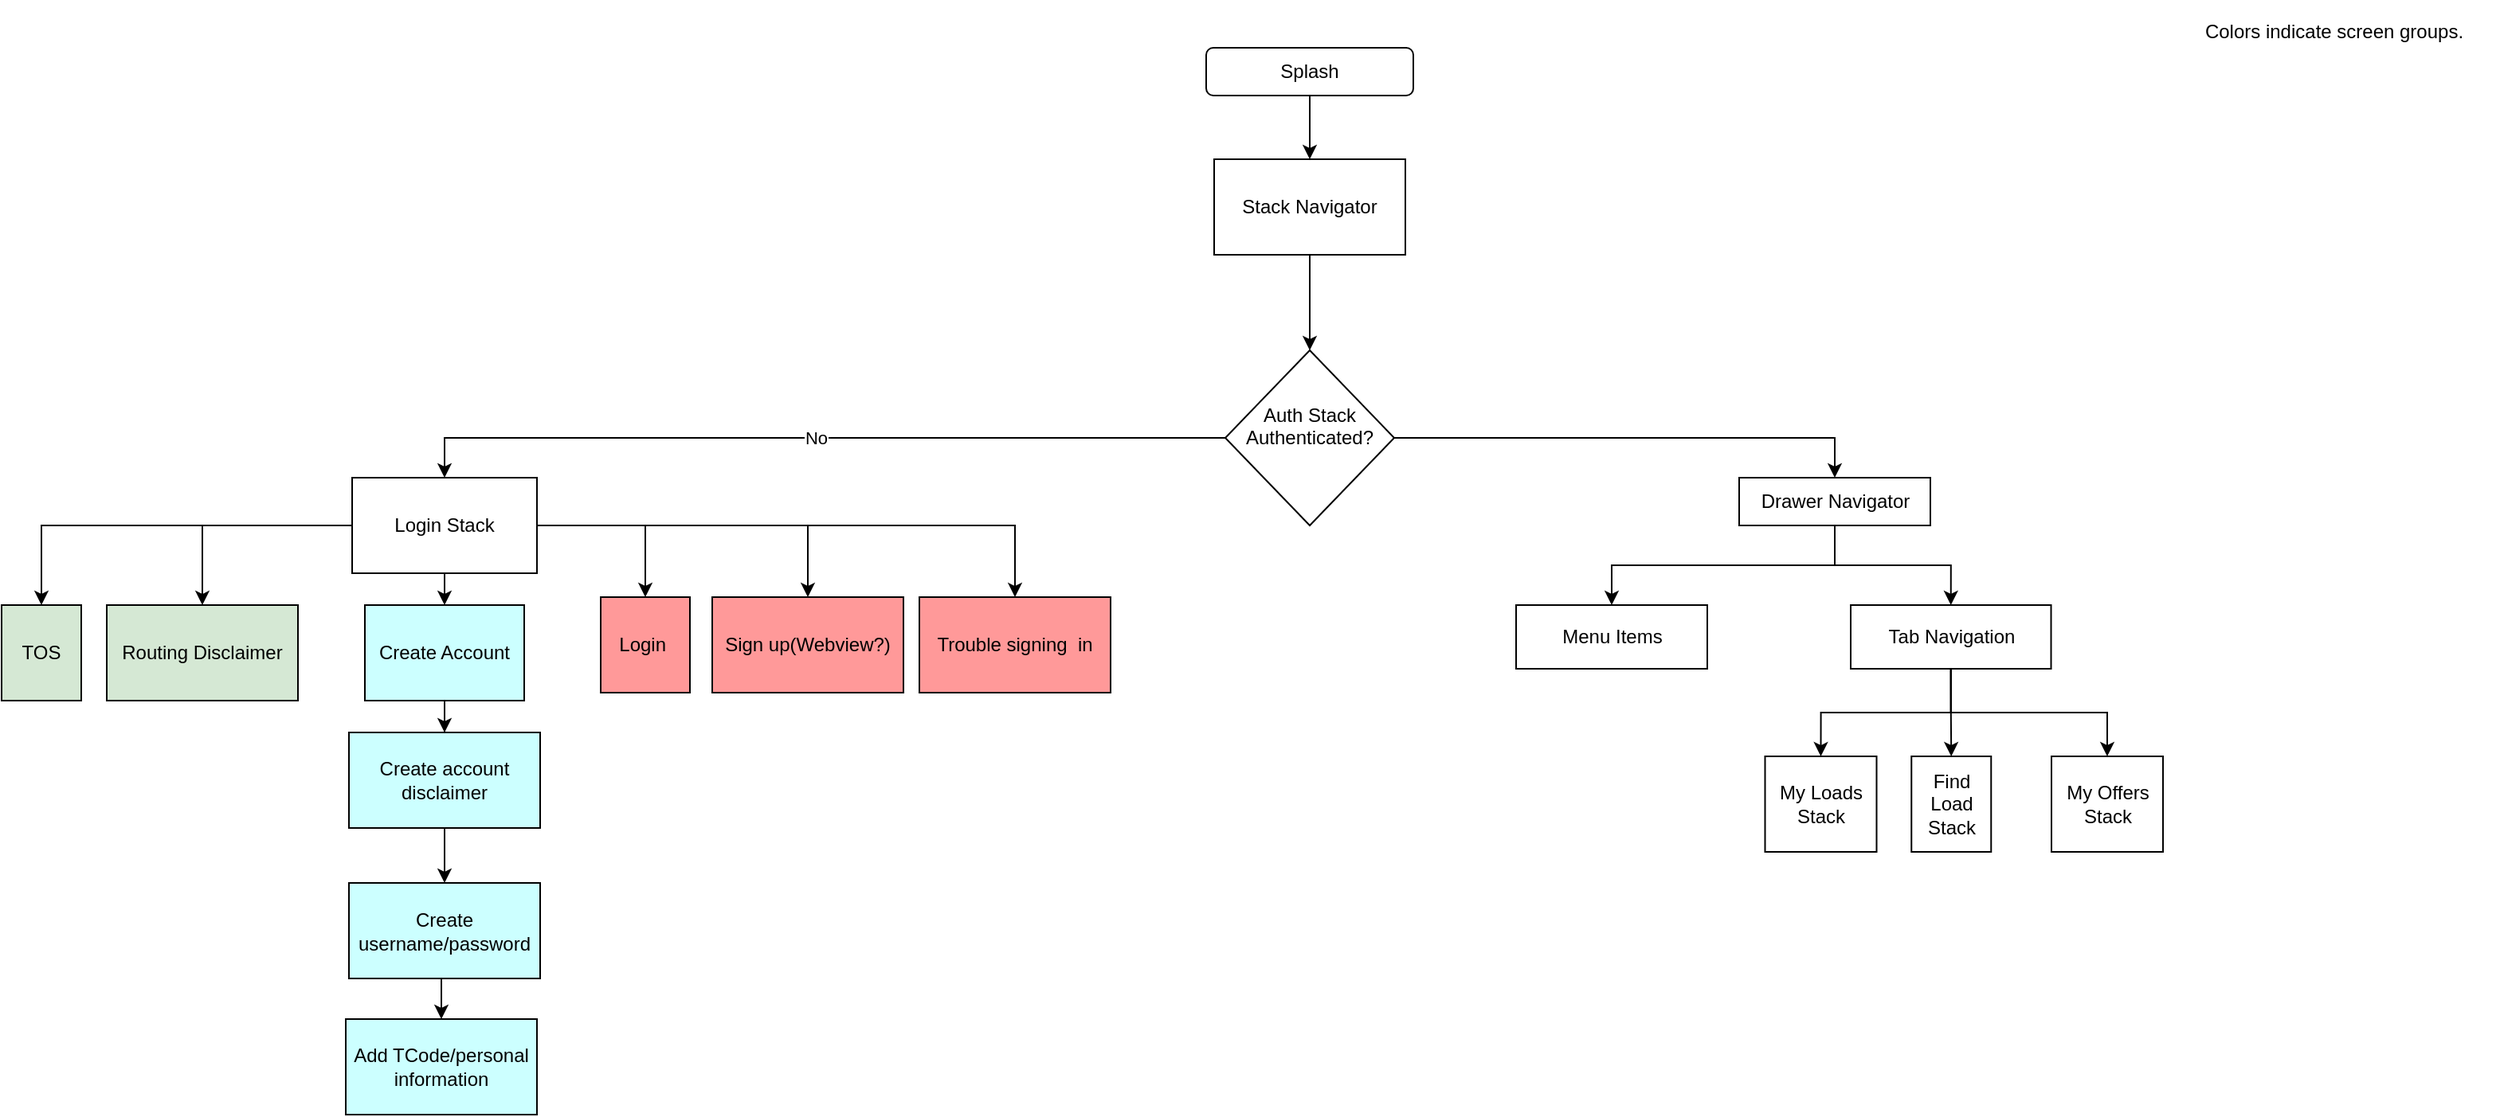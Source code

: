 <mxfile version="20.2.2" type="github">
  <diagram id="C5RBs43oDa-KdzZeNtuy" name="Page-1">
    <mxGraphModel dx="2123" dy="727" grid="1" gridSize="10" guides="1" tooltips="1" connect="1" arrows="1" fold="1" page="1" pageScale="1" pageWidth="827" pageHeight="1169" math="0" shadow="0">
      <root>
        <mxCell id="WIyWlLk6GJQsqaUBKTNV-0" />
        <mxCell id="WIyWlLk6GJQsqaUBKTNV-1" parent="WIyWlLk6GJQsqaUBKTNV-0" />
        <mxCell id="J1l45sssmJnW3tVVoCgh-16" style="edgeStyle=orthogonalEdgeStyle;rounded=0;orthogonalLoop=1;jettySize=auto;html=1;exitX=0.5;exitY=1;exitDx=0;exitDy=0;" parent="WIyWlLk6GJQsqaUBKTNV-1" source="J1l45sssmJnW3tVVoCgh-11" target="J1l45sssmJnW3tVVoCgh-15" edge="1">
          <mxGeometry relative="1" as="geometry" />
        </mxCell>
        <mxCell id="J1l45sssmJnW3tVVoCgh-11" value="Stack Navigator" style="whiteSpace=wrap;html=1;" parent="WIyWlLk6GJQsqaUBKTNV-1" vertex="1">
          <mxGeometry x="21" y="100" width="120" height="60" as="geometry" />
        </mxCell>
        <mxCell id="J1l45sssmJnW3tVVoCgh-14" style="edgeStyle=orthogonalEdgeStyle;rounded=0;orthogonalLoop=1;jettySize=auto;html=1;exitX=0.5;exitY=1;exitDx=0;exitDy=0;" parent="WIyWlLk6GJQsqaUBKTNV-1" source="J1l45sssmJnW3tVVoCgh-13" target="J1l45sssmJnW3tVVoCgh-11" edge="1">
          <mxGeometry relative="1" as="geometry" />
        </mxCell>
        <mxCell id="J1l45sssmJnW3tVVoCgh-13" value="Splash" style="rounded=1;whiteSpace=wrap;html=1;" parent="WIyWlLk6GJQsqaUBKTNV-1" vertex="1">
          <mxGeometry x="16" y="30" width="130" height="30" as="geometry" />
        </mxCell>
        <mxCell id="B7kUuREJTgGgoWbfZLAL-65" value="No" style="edgeStyle=orthogonalEdgeStyle;rounded=0;orthogonalLoop=1;jettySize=auto;html=1;exitX=0;exitY=0.5;exitDx=0;exitDy=0;entryX=0.5;entryY=0;entryDx=0;entryDy=0;fontColor=#000000;strokeColor=#000;" edge="1" parent="WIyWlLk6GJQsqaUBKTNV-1" source="J1l45sssmJnW3tVVoCgh-15" target="J1l45sssmJnW3tVVoCgh-34">
          <mxGeometry relative="1" as="geometry" />
        </mxCell>
        <mxCell id="B7kUuREJTgGgoWbfZLAL-66" style="edgeStyle=orthogonalEdgeStyle;rounded=0;orthogonalLoop=1;jettySize=auto;html=1;entryX=0.5;entryY=0;entryDx=0;entryDy=0;fontColor=#000000;strokeColor=#000;" edge="1" parent="WIyWlLk6GJQsqaUBKTNV-1" source="J1l45sssmJnW3tVVoCgh-15" target="J1l45sssmJnW3tVVoCgh-19">
          <mxGeometry relative="1" as="geometry" />
        </mxCell>
        <mxCell id="J1l45sssmJnW3tVVoCgh-15" value="Auth Stack&lt;br&gt;Authenticated?&lt;br&gt;&amp;nbsp;" style="rhombus;whiteSpace=wrap;html=1;" parent="WIyWlLk6GJQsqaUBKTNV-1" vertex="1">
          <mxGeometry x="28" y="220" width="106" height="110" as="geometry" />
        </mxCell>
        <mxCell id="B7kUuREJTgGgoWbfZLAL-54" style="edgeStyle=orthogonalEdgeStyle;rounded=0;orthogonalLoop=1;jettySize=auto;html=1;exitX=0.5;exitY=1;exitDx=0;exitDy=0;entryX=0.5;entryY=0;entryDx=0;entryDy=0;fontColor=#000000;strokeColor=#000;" edge="1" parent="WIyWlLk6GJQsqaUBKTNV-1" source="J1l45sssmJnW3tVVoCgh-19" target="J1l45sssmJnW3tVVoCgh-23">
          <mxGeometry relative="1" as="geometry" />
        </mxCell>
        <mxCell id="B7kUuREJTgGgoWbfZLAL-55" style="edgeStyle=orthogonalEdgeStyle;rounded=0;orthogonalLoop=1;jettySize=auto;html=1;exitX=0.5;exitY=1;exitDx=0;exitDy=0;entryX=0.5;entryY=0;entryDx=0;entryDy=0;fontColor=#000000;strokeColor=#000;" edge="1" parent="WIyWlLk6GJQsqaUBKTNV-1" source="J1l45sssmJnW3tVVoCgh-19" target="J1l45sssmJnW3tVVoCgh-33">
          <mxGeometry relative="1" as="geometry" />
        </mxCell>
        <mxCell id="J1l45sssmJnW3tVVoCgh-19" value="Drawer Navigator" style="rounded=0;whiteSpace=wrap;html=1;" parent="WIyWlLk6GJQsqaUBKTNV-1" vertex="1">
          <mxGeometry x="350.5" y="300" width="120" height="30" as="geometry" />
        </mxCell>
        <mxCell id="J1l45sssmJnW3tVVoCgh-25" style="edgeStyle=orthogonalEdgeStyle;rounded=0;orthogonalLoop=1;jettySize=auto;html=1;exitX=0.5;exitY=1;exitDx=0;exitDy=0;entryX=0.5;entryY=0;entryDx=0;entryDy=0;" parent="WIyWlLk6GJQsqaUBKTNV-1" source="J1l45sssmJnW3tVVoCgh-23" target="J1l45sssmJnW3tVVoCgh-29" edge="1">
          <mxGeometry relative="1" as="geometry">
            <mxPoint x="498.5" y="540" as="targetPoint" />
          </mxGeometry>
        </mxCell>
        <mxCell id="B7kUuREJTgGgoWbfZLAL-52" style="edgeStyle=orthogonalEdgeStyle;rounded=0;orthogonalLoop=1;jettySize=auto;html=1;exitX=0.5;exitY=1;exitDx=0;exitDy=0;entryX=0.5;entryY=0;entryDx=0;entryDy=0;fontColor=#000000;strokeColor=#000;" edge="1" parent="WIyWlLk6GJQsqaUBKTNV-1" source="J1l45sssmJnW3tVVoCgh-23" target="J1l45sssmJnW3tVVoCgh-28">
          <mxGeometry relative="1" as="geometry" />
        </mxCell>
        <mxCell id="B7kUuREJTgGgoWbfZLAL-53" style="edgeStyle=orthogonalEdgeStyle;rounded=0;orthogonalLoop=1;jettySize=auto;html=1;exitX=0.5;exitY=1;exitDx=0;exitDy=0;fontColor=#000000;strokeColor=#000;" edge="1" parent="WIyWlLk6GJQsqaUBKTNV-1" source="J1l45sssmJnW3tVVoCgh-23" target="J1l45sssmJnW3tVVoCgh-30">
          <mxGeometry relative="1" as="geometry" />
        </mxCell>
        <mxCell id="J1l45sssmJnW3tVVoCgh-23" value="Tab Navigation" style="rounded=0;whiteSpace=wrap;html=1;" parent="WIyWlLk6GJQsqaUBKTNV-1" vertex="1">
          <mxGeometry x="420.5" y="380" width="125.75" height="40" as="geometry" />
        </mxCell>
        <mxCell id="J1l45sssmJnW3tVVoCgh-28" value="My Loads Stack" style="rounded=0;whiteSpace=wrap;html=1;" parent="WIyWlLk6GJQsqaUBKTNV-1" vertex="1">
          <mxGeometry x="366.75" y="475" width="70" height="60" as="geometry" />
        </mxCell>
        <mxCell id="J1l45sssmJnW3tVVoCgh-29" value="Find Load Stack" style="rounded=0;whiteSpace=wrap;html=1;" parent="WIyWlLk6GJQsqaUBKTNV-1" vertex="1">
          <mxGeometry x="458.63" y="475" width="50" height="60" as="geometry" />
        </mxCell>
        <mxCell id="J1l45sssmJnW3tVVoCgh-30" value="My Offers Stack" style="rounded=0;whiteSpace=wrap;html=1;" parent="WIyWlLk6GJQsqaUBKTNV-1" vertex="1">
          <mxGeometry x="546.5" y="475" width="70" height="60" as="geometry" />
        </mxCell>
        <mxCell id="J1l45sssmJnW3tVVoCgh-33" value="Menu Items" style="rounded=0;whiteSpace=wrap;html=1;" parent="WIyWlLk6GJQsqaUBKTNV-1" vertex="1">
          <mxGeometry x="210.5" y="380" width="120" height="40" as="geometry" />
        </mxCell>
        <mxCell id="B7kUuREJTgGgoWbfZLAL-41" style="edgeStyle=orthogonalEdgeStyle;rounded=0;orthogonalLoop=1;jettySize=auto;html=1;exitX=0.5;exitY=1;exitDx=0;exitDy=0;entryX=0.5;entryY=0;entryDx=0;entryDy=0;strokeColor=#000;" edge="1" parent="WIyWlLk6GJQsqaUBKTNV-1" source="J1l45sssmJnW3tVVoCgh-34" target="B7kUuREJTgGgoWbfZLAL-33">
          <mxGeometry relative="1" as="geometry" />
        </mxCell>
        <mxCell id="B7kUuREJTgGgoWbfZLAL-46" style="edgeStyle=orthogonalEdgeStyle;rounded=0;orthogonalLoop=1;jettySize=auto;html=1;exitX=1;exitY=0.5;exitDx=0;exitDy=0;entryX=0.5;entryY=0;entryDx=0;entryDy=0;strokeColor=#000;" edge="1" parent="WIyWlLk6GJQsqaUBKTNV-1" source="J1l45sssmJnW3tVVoCgh-34" target="J1l45sssmJnW3tVVoCgh-40">
          <mxGeometry relative="1" as="geometry" />
        </mxCell>
        <mxCell id="B7kUuREJTgGgoWbfZLAL-48" style="edgeStyle=orthogonalEdgeStyle;rounded=0;orthogonalLoop=1;jettySize=auto;html=1;entryX=0.5;entryY=0;entryDx=0;entryDy=0;strokeColor=#000;" edge="1" parent="WIyWlLk6GJQsqaUBKTNV-1" source="J1l45sssmJnW3tVVoCgh-34" target="B7kUuREJTgGgoWbfZLAL-24">
          <mxGeometry relative="1" as="geometry" />
        </mxCell>
        <mxCell id="B7kUuREJTgGgoWbfZLAL-49" style="edgeStyle=orthogonalEdgeStyle;rounded=0;orthogonalLoop=1;jettySize=auto;html=1;entryX=0.5;entryY=0;entryDx=0;entryDy=0;strokeColor=#000;" edge="1" parent="WIyWlLk6GJQsqaUBKTNV-1" source="J1l45sssmJnW3tVVoCgh-34" target="J1l45sssmJnW3tVVoCgh-37">
          <mxGeometry relative="1" as="geometry" />
        </mxCell>
        <mxCell id="B7kUuREJTgGgoWbfZLAL-50" style="edgeStyle=orthogonalEdgeStyle;rounded=0;orthogonalLoop=1;jettySize=auto;html=1;exitX=1;exitY=0.5;exitDx=0;exitDy=0;entryX=0.5;entryY=0;entryDx=0;entryDy=0;strokeColor=#000;" edge="1" parent="WIyWlLk6GJQsqaUBKTNV-1" source="J1l45sssmJnW3tVVoCgh-34" target="J1l45sssmJnW3tVVoCgh-38">
          <mxGeometry relative="1" as="geometry" />
        </mxCell>
        <mxCell id="B7kUuREJTgGgoWbfZLAL-59" style="edgeStyle=orthogonalEdgeStyle;rounded=0;orthogonalLoop=1;jettySize=auto;html=1;exitX=0;exitY=0.5;exitDx=0;exitDy=0;entryX=0.5;entryY=0;entryDx=0;entryDy=0;fontColor=#000000;strokeColor=#000;" edge="1" parent="WIyWlLk6GJQsqaUBKTNV-1" source="J1l45sssmJnW3tVVoCgh-34" target="B7kUuREJTgGgoWbfZLAL-8">
          <mxGeometry relative="1" as="geometry" />
        </mxCell>
        <mxCell id="J1l45sssmJnW3tVVoCgh-34" value="Login Stack" style="rounded=0;whiteSpace=wrap;html=1;" parent="WIyWlLk6GJQsqaUBKTNV-1" vertex="1">
          <mxGeometry x="-520" y="300" width="116" height="60" as="geometry" />
        </mxCell>
        <mxCell id="J1l45sssmJnW3tVVoCgh-37" value="Login&amp;nbsp;" style="rounded=0;whiteSpace=wrap;html=1;fillColor=#FF9999;" parent="WIyWlLk6GJQsqaUBKTNV-1" vertex="1">
          <mxGeometry x="-364" y="375" width="56" height="60" as="geometry" />
        </mxCell>
        <mxCell id="J1l45sssmJnW3tVVoCgh-38" value="Trouble signing &amp;nbsp;in" style="rounded=0;whiteSpace=wrap;html=1;fillColor=#FF9999;" parent="WIyWlLk6GJQsqaUBKTNV-1" vertex="1">
          <mxGeometry x="-164" y="375" width="120" height="60" as="geometry" />
        </mxCell>
        <mxCell id="J1l45sssmJnW3tVVoCgh-40" value="Sign up(Webview?)" style="rounded=0;whiteSpace=wrap;html=1;fillColor=#FF9999;" parent="WIyWlLk6GJQsqaUBKTNV-1" vertex="1">
          <mxGeometry x="-294" y="375" width="120" height="60" as="geometry" />
        </mxCell>
        <mxCell id="B7kUuREJTgGgoWbfZLAL-2" style="edgeStyle=orthogonalEdgeStyle;rounded=0;orthogonalLoop=1;jettySize=auto;html=1;entryX=0;entryY=0.5;entryDx=0;entryDy=0;" edge="1" parent="WIyWlLk6GJQsqaUBKTNV-1" target="B7kUuREJTgGgoWbfZLAL-1">
          <mxGeometry relative="1" as="geometry">
            <mxPoint x="-513.455" y="170" as="sourcePoint" />
          </mxGeometry>
        </mxCell>
        <mxCell id="B7kUuREJTgGgoWbfZLAL-8" value="TOS" style="rounded=0;whiteSpace=wrap;html=1;fillColor=#D5E8D4;" vertex="1" parent="WIyWlLk6GJQsqaUBKTNV-1">
          <mxGeometry x="-740" y="380" width="50" height="60" as="geometry" />
        </mxCell>
        <mxCell id="B7kUuREJTgGgoWbfZLAL-24" value="Routing Disclaimer" style="rounded=0;whiteSpace=wrap;html=1;fillColor=#D5E8D4;" vertex="1" parent="WIyWlLk6GJQsqaUBKTNV-1">
          <mxGeometry x="-674" y="380" width="120" height="60" as="geometry" />
        </mxCell>
        <mxCell id="B7kUuREJTgGgoWbfZLAL-61" style="edgeStyle=orthogonalEdgeStyle;rounded=0;orthogonalLoop=1;jettySize=auto;html=1;exitX=0.5;exitY=1;exitDx=0;exitDy=0;fontColor=#000000;strokeColor=#000;" edge="1" parent="WIyWlLk6GJQsqaUBKTNV-1" source="B7kUuREJTgGgoWbfZLAL-33" target="B7kUuREJTgGgoWbfZLAL-34">
          <mxGeometry relative="1" as="geometry" />
        </mxCell>
        <mxCell id="B7kUuREJTgGgoWbfZLAL-33" value="Create Account" style="rounded=0;whiteSpace=wrap;html=1;fillColor=#CCFFFF;" vertex="1" parent="WIyWlLk6GJQsqaUBKTNV-1">
          <mxGeometry x="-512" y="380" width="100" height="60" as="geometry" />
        </mxCell>
        <mxCell id="B7kUuREJTgGgoWbfZLAL-62" style="edgeStyle=orthogonalEdgeStyle;rounded=0;orthogonalLoop=1;jettySize=auto;html=1;exitX=0.5;exitY=1;exitDx=0;exitDy=0;fontColor=#000000;strokeColor=#000;" edge="1" parent="WIyWlLk6GJQsqaUBKTNV-1" source="B7kUuREJTgGgoWbfZLAL-34" target="B7kUuREJTgGgoWbfZLAL-35">
          <mxGeometry relative="1" as="geometry" />
        </mxCell>
        <mxCell id="B7kUuREJTgGgoWbfZLAL-34" value="Create account disclaimer" style="rounded=0;whiteSpace=wrap;html=1;fillColor=#CCFFFF;" vertex="1" parent="WIyWlLk6GJQsqaUBKTNV-1">
          <mxGeometry x="-522" y="460" width="120" height="60" as="geometry" />
        </mxCell>
        <mxCell id="B7kUuREJTgGgoWbfZLAL-64" style="edgeStyle=orthogonalEdgeStyle;rounded=0;orthogonalLoop=1;jettySize=auto;html=1;exitX=0.5;exitY=1;exitDx=0;exitDy=0;entryX=0.5;entryY=0;entryDx=0;entryDy=0;fontColor=#000000;strokeColor=#000;" edge="1" parent="WIyWlLk6GJQsqaUBKTNV-1" source="B7kUuREJTgGgoWbfZLAL-35" target="B7kUuREJTgGgoWbfZLAL-36">
          <mxGeometry relative="1" as="geometry" />
        </mxCell>
        <mxCell id="B7kUuREJTgGgoWbfZLAL-35" value="Create username/password" style="rounded=0;whiteSpace=wrap;html=1;fillColor=#CCFFFF;" vertex="1" parent="WIyWlLk6GJQsqaUBKTNV-1">
          <mxGeometry x="-522" y="554.5" width="120" height="60" as="geometry" />
        </mxCell>
        <mxCell id="B7kUuREJTgGgoWbfZLAL-36" value="Add TCode/personal information" style="rounded=0;whiteSpace=wrap;html=1;fillColor=#CCFFFF;" vertex="1" parent="WIyWlLk6GJQsqaUBKTNV-1">
          <mxGeometry x="-524" y="640" width="120" height="60" as="geometry" />
        </mxCell>
        <mxCell id="B7kUuREJTgGgoWbfZLAL-51" value="&lt;font color=&quot;#000000&quot;&gt;Colors indicate&amp;nbsp;screen groups.&lt;/font&gt;" style="text;html=1;strokeColor=none;fillColor=#FFFFFF;align=center;verticalAlign=middle;whiteSpace=wrap;rounded=0;fontColor=#fff;gradientColor=none;" vertex="1" parent="WIyWlLk6GJQsqaUBKTNV-1">
          <mxGeometry x="621" width="206" height="40" as="geometry" />
        </mxCell>
      </root>
    </mxGraphModel>
  </diagram>
</mxfile>

